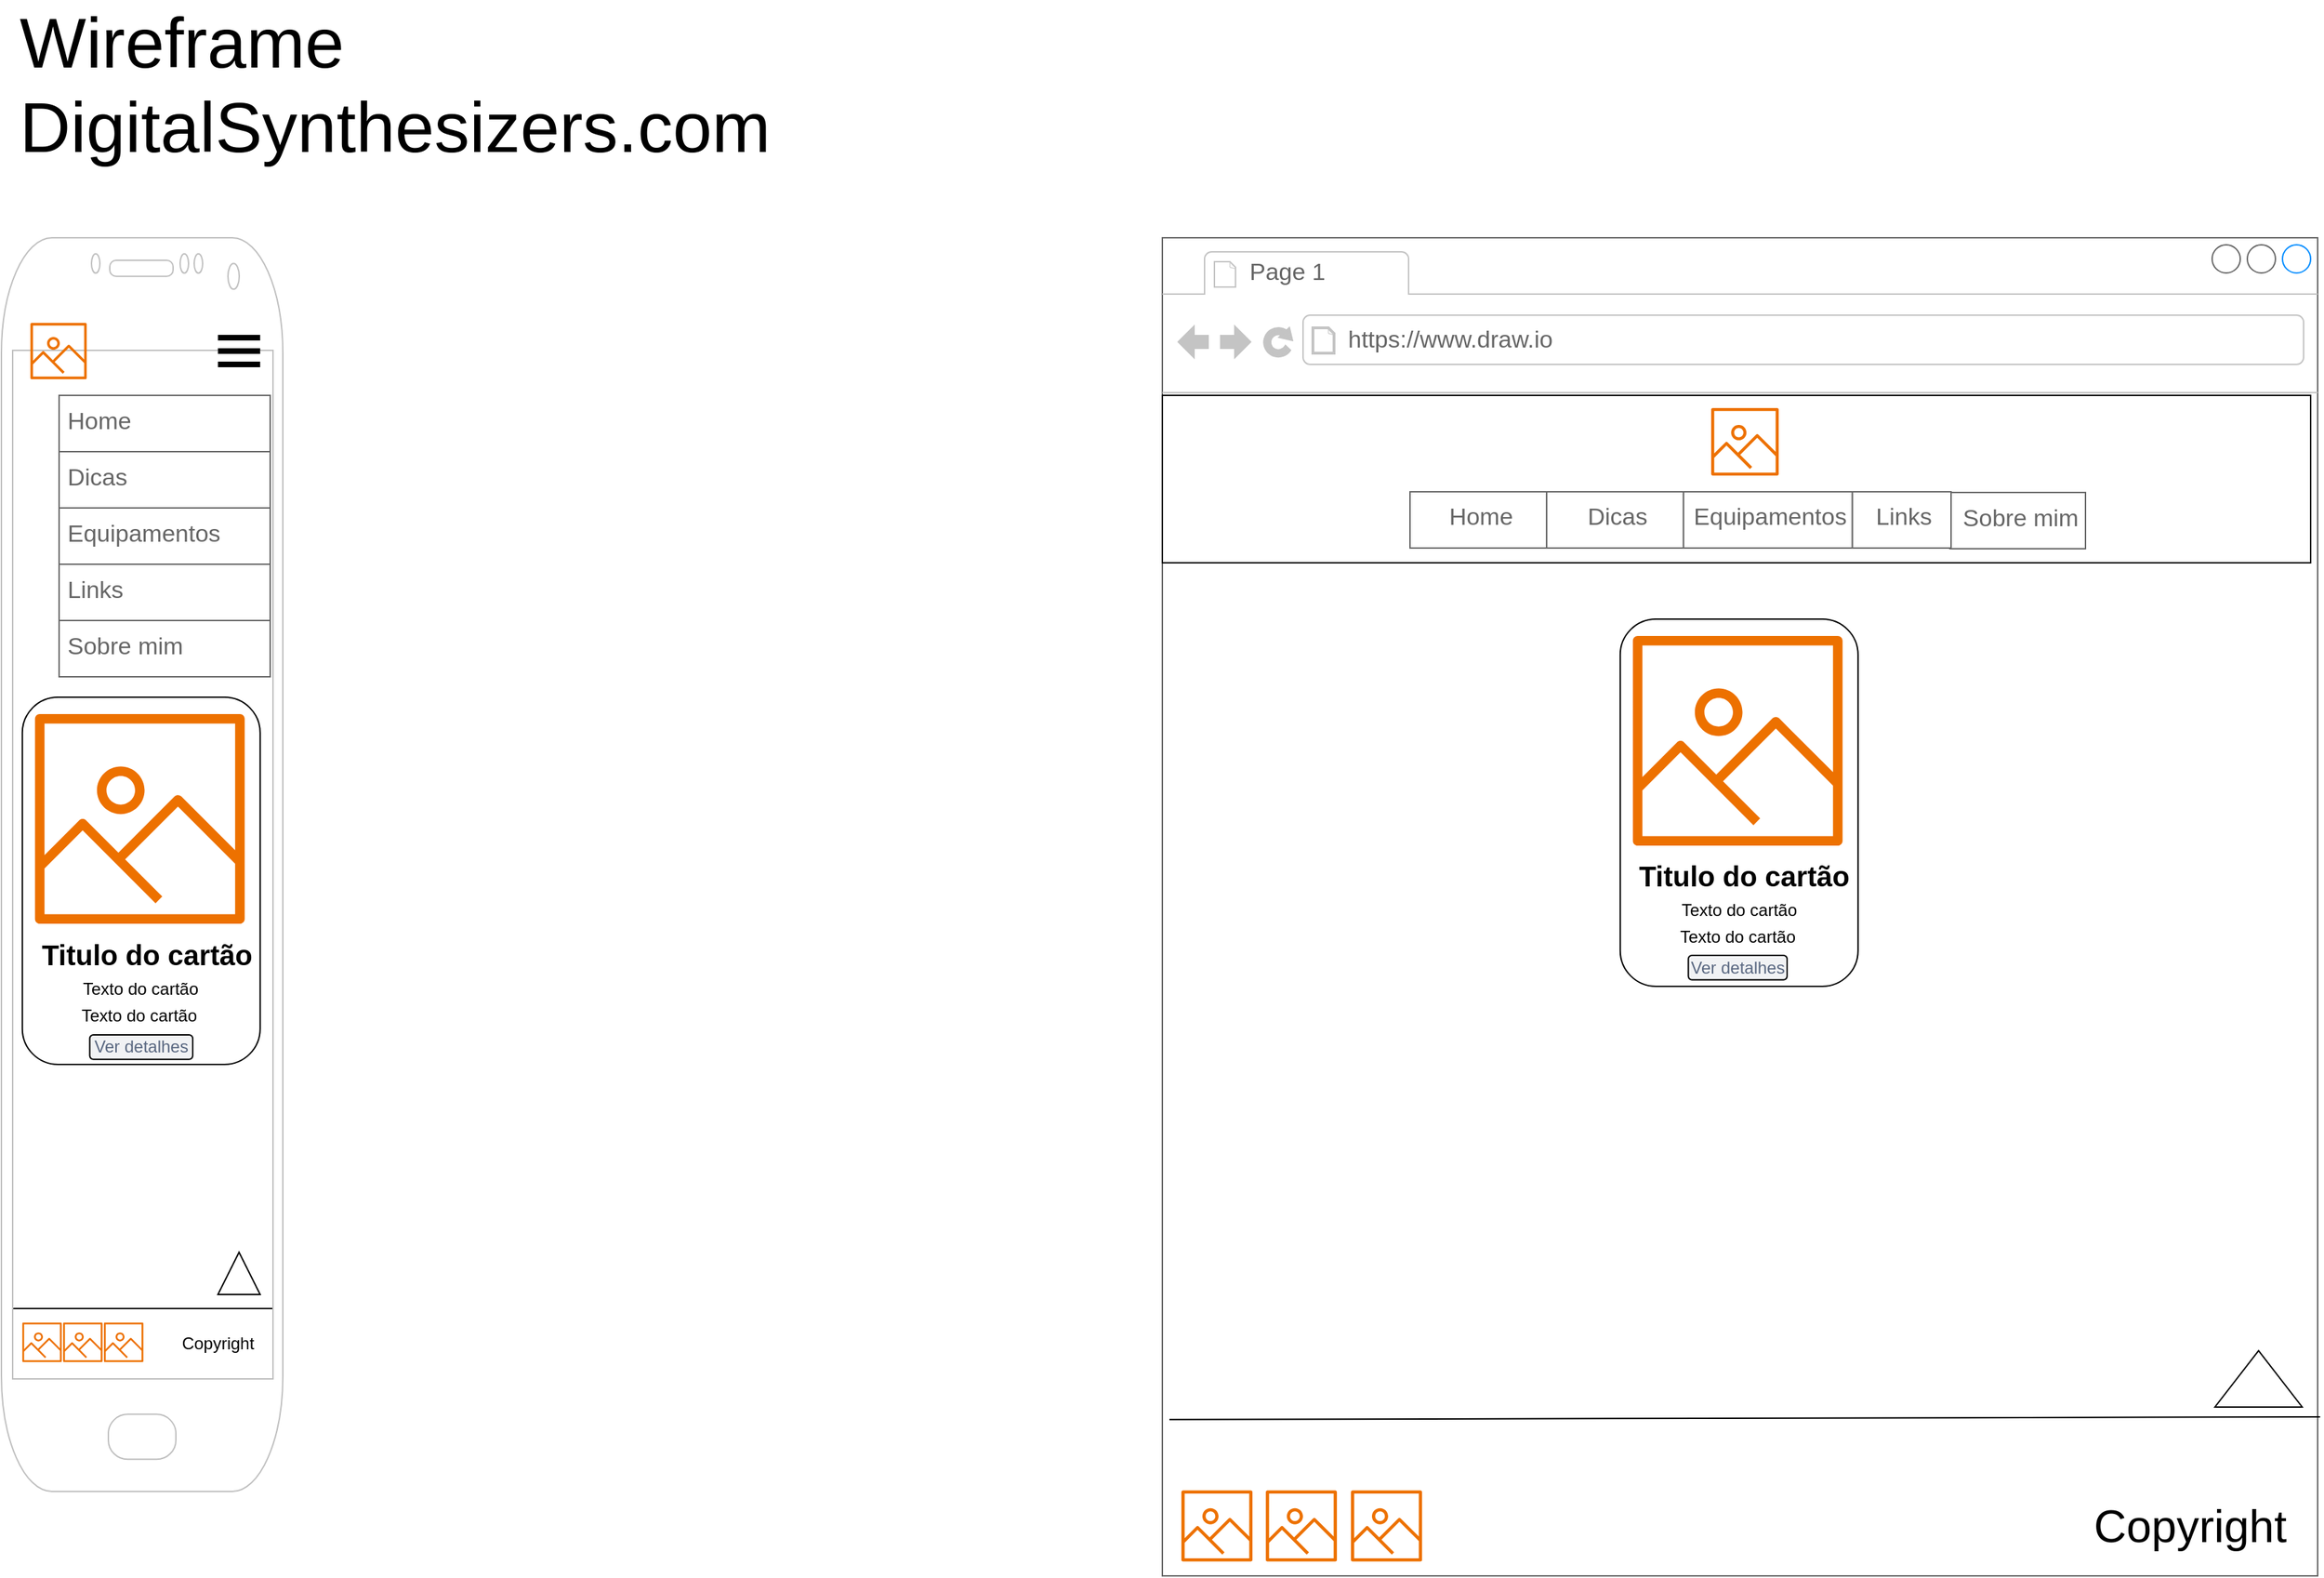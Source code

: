 <mxfile version="24.0.4" type="device">
  <diagram name="Página-1" id="FaP_dJT9hkuv4Exj-_sJ">
    <mxGraphModel dx="1823" dy="1325" grid="1" gridSize="10" guides="1" tooltips="1" connect="1" arrows="1" fold="1" page="1" pageScale="1" pageWidth="827" pageHeight="1169" math="0" shadow="0">
      <root>
        <mxCell id="0" />
        <mxCell id="1" parent="0" />
        <mxCell id="19RHVUslfX-rteBm91JF-3" value="" style="strokeWidth=1;shadow=0;dashed=0;align=center;html=1;shape=mxgraph.mockup.containers.browserWindow;rSize=0;strokeColor=#666666;strokeColor2=#008cff;strokeColor3=#c4c4c4;mainText=,;recursiveResize=0;container=0;" parent="1" vertex="1">
          <mxGeometry x="1654" y="209" width="821" height="951" as="geometry" />
        </mxCell>
        <mxCell id="giOqo-i87lCZL18woFMz-3" value="" style="rounded=0;whiteSpace=wrap;html=1;" vertex="1" parent="1">
          <mxGeometry x="1654" y="321" width="816" height="119" as="geometry" />
        </mxCell>
        <mxCell id="giOqo-i87lCZL18woFMz-1" value="" style="rounded=0;whiteSpace=wrap;html=1;" vertex="1" parent="1">
          <mxGeometry x="833.37" y="970" width="190" height="50" as="geometry" />
        </mxCell>
        <mxCell id="19RHVUslfX-rteBm91JF-1" value="" style="verticalLabelPosition=bottom;verticalAlign=top;html=1;shadow=0;dashed=0;strokeWidth=1;shape=mxgraph.android.phone2;strokeColor=#c0c0c0;" parent="1" vertex="1">
          <mxGeometry x="829" y="209" width="200" height="891" as="geometry" />
        </mxCell>
        <mxCell id="19RHVUslfX-rteBm91JF-6" value="" style="sketch=0;outlineConnect=0;fontColor=#232F3E;gradientColor=none;fillColor=#ED7100;strokeColor=none;dashed=0;verticalLabelPosition=bottom;verticalAlign=top;align=center;html=1;fontSize=12;fontStyle=0;aspect=fixed;pointerEvents=1;shape=mxgraph.aws4.container_registry_image;" parent="1" vertex="1">
          <mxGeometry x="849.62" y="269.5" width="40" height="40" as="geometry" />
        </mxCell>
        <mxCell id="19RHVUslfX-rteBm91JF-7" value="" style="sketch=0;outlineConnect=0;fontColor=#232F3E;gradientColor=none;fillColor=#ED7100;strokeColor=none;dashed=0;verticalLabelPosition=bottom;verticalAlign=top;align=center;html=1;fontSize=12;fontStyle=0;aspect=fixed;pointerEvents=1;shape=mxgraph.aws4.container_registry_image;" parent="1" vertex="1">
          <mxGeometry x="843.87" y="980" width="28" height="28" as="geometry" />
        </mxCell>
        <mxCell id="19RHVUslfX-rteBm91JF-8" value="" style="sketch=0;outlineConnect=0;fontColor=#232F3E;gradientColor=none;fillColor=#ED7100;strokeColor=none;dashed=0;verticalLabelPosition=bottom;verticalAlign=top;align=center;html=1;fontSize=12;fontStyle=0;aspect=fixed;pointerEvents=1;shape=mxgraph.aws4.container_registry_image;" parent="1" vertex="1">
          <mxGeometry x="872.87" y="980" width="28" height="28" as="geometry" />
        </mxCell>
        <mxCell id="19RHVUslfX-rteBm91JF-9" value="" style="sketch=0;outlineConnect=0;fontColor=#232F3E;gradientColor=none;fillColor=#ED7100;strokeColor=none;dashed=0;verticalLabelPosition=bottom;verticalAlign=top;align=center;html=1;fontSize=12;fontStyle=0;aspect=fixed;pointerEvents=1;shape=mxgraph.aws4.container_registry_image;" parent="1" vertex="1">
          <mxGeometry x="901.87" y="980" width="28" height="28" as="geometry" />
        </mxCell>
        <mxCell id="19RHVUslfX-rteBm91JF-10" value="Copyright" style="text;html=1;strokeColor=none;fillColor=none;align=center;verticalAlign=middle;whiteSpace=wrap;rounded=0;" parent="1" vertex="1">
          <mxGeometry x="952.87" y="980" width="60" height="30" as="geometry" />
        </mxCell>
        <mxCell id="19RHVUslfX-rteBm91JF-19" value="" style="verticalLabelPosition=bottom;shadow=0;dashed=0;align=center;html=1;verticalAlign=top;shape=mxgraph.electrical.transmission.3_line_bus;strokeWidth=4;" parent="1" vertex="1">
          <mxGeometry x="982.87" y="280" width="30" height="19" as="geometry" />
        </mxCell>
        <mxCell id="19RHVUslfX-rteBm91JF-21" value="" style="html=1;shadow=0;dashed=0;align=center;verticalAlign=middle;shape=mxgraph.arrows2.arrow;dy=0.6;dx=40;direction=north;notch=0;" parent="1" vertex="1">
          <mxGeometry x="982.87" y="930" width="30" height="30" as="geometry" />
        </mxCell>
        <mxCell id="19RHVUslfX-rteBm91JF-33" value="" style="group" parent="1" vertex="1" connectable="0">
          <mxGeometry x="870" y="321" width="150" height="200" as="geometry" />
        </mxCell>
        <mxCell id="19RHVUslfX-rteBm91JF-13" value="Home" style="strokeWidth=1;shadow=0;dashed=0;align=center;html=1;shape=mxgraph.mockup.text.textBox;fontColor=#666666;align=left;fontSize=17;spacingLeft=4;spacingTop=-3;whiteSpace=wrap;strokeColor=#666666;mainText=" parent="19RHVUslfX-rteBm91JF-33" vertex="1">
          <mxGeometry width="150" height="40" as="geometry" />
        </mxCell>
        <mxCell id="19RHVUslfX-rteBm91JF-14" value="Dicas" style="strokeWidth=1;shadow=0;dashed=0;align=center;html=1;shape=mxgraph.mockup.text.textBox;fontColor=#666666;align=left;fontSize=17;spacingLeft=4;spacingTop=-3;whiteSpace=wrap;strokeColor=#666666;mainText=" parent="19RHVUslfX-rteBm91JF-33" vertex="1">
          <mxGeometry y="40" width="150" height="40" as="geometry" />
        </mxCell>
        <mxCell id="19RHVUslfX-rteBm91JF-15" value="Equipamentos" style="strokeWidth=1;shadow=0;dashed=0;align=center;html=1;shape=mxgraph.mockup.text.textBox;fontColor=#666666;align=left;fontSize=17;spacingLeft=4;spacingTop=-3;whiteSpace=wrap;strokeColor=#666666;mainText=" parent="19RHVUslfX-rteBm91JF-33" vertex="1">
          <mxGeometry y="80" width="150" height="40" as="geometry" />
        </mxCell>
        <mxCell id="19RHVUslfX-rteBm91JF-16" value="Links" style="strokeWidth=1;shadow=0;dashed=0;align=center;html=1;shape=mxgraph.mockup.text.textBox;fontColor=#666666;align=left;fontSize=17;spacingLeft=4;spacingTop=-3;whiteSpace=wrap;strokeColor=#666666;mainText=" parent="19RHVUslfX-rteBm91JF-33" vertex="1">
          <mxGeometry y="120" width="150" height="40" as="geometry" />
        </mxCell>
        <mxCell id="19RHVUslfX-rteBm91JF-17" value="Sobre mim" style="strokeWidth=1;shadow=0;dashed=0;align=center;html=1;shape=mxgraph.mockup.text.textBox;fontColor=#666666;align=left;fontSize=17;spacingLeft=4;spacingTop=-3;whiteSpace=wrap;strokeColor=#666666;mainText=" parent="19RHVUslfX-rteBm91JF-33" vertex="1">
          <mxGeometry y="160" width="150" height="40" as="geometry" />
        </mxCell>
        <mxCell id="19RHVUslfX-rteBm91JF-41" value="&lt;div style=&quot;&quot;&gt;&lt;span style=&quot;font-size: 50px; background-color: initial;&quot;&gt;Wireframe&lt;/span&gt;&lt;/div&gt;&lt;font style=&quot;font-size: 50px;&quot;&gt;&lt;div style=&quot;&quot;&gt;&lt;span style=&quot;background-color: initial;&quot;&gt;DigitalSynthesizers.com&lt;/span&gt;&lt;/div&gt;&lt;/font&gt;" style="text;html=1;strokeColor=none;fillColor=none;align=left;verticalAlign=middle;whiteSpace=wrap;rounded=0;" parent="1" vertex="1">
          <mxGeometry x="840" y="40" width="543" height="120" as="geometry" />
        </mxCell>
        <mxCell id="VqHraIQtky6QPpkY4Rgw-3" value="" style="rounded=1;whiteSpace=wrap;html=1;" parent="1" vertex="1">
          <mxGeometry x="843.87" y="535.5" width="169" height="261" as="geometry" />
        </mxCell>
        <mxCell id="VqHraIQtky6QPpkY4Rgw-4" value="" style="sketch=0;outlineConnect=0;fontColor=#232F3E;gradientColor=none;fillColor=#ED7100;strokeColor=none;dashed=0;verticalLabelPosition=bottom;verticalAlign=top;align=center;html=1;fontSize=12;fontStyle=0;aspect=fixed;pointerEvents=1;shape=mxgraph.aws4.container_registry_image;" parent="1" vertex="1">
          <mxGeometry x="852.87" y="547.5" width="149" height="149" as="geometry" />
        </mxCell>
        <mxCell id="VqHraIQtky6QPpkY4Rgw-5" value="&lt;font style=&quot;font-size: 20px;&quot;&gt;Titulo do cartão&lt;/font&gt;" style="text;strokeColor=none;fillColor=none;html=1;fontSize=24;fontStyle=1;verticalAlign=middle;align=center;" parent="1" vertex="1">
          <mxGeometry x="849.62" y="707.5" width="164.5" height="20" as="geometry" />
        </mxCell>
        <mxCell id="VqHraIQtky6QPpkY4Rgw-6" value="Texto do cartão" style="text;html=1;strokeColor=none;fillColor=none;align=center;verticalAlign=middle;whiteSpace=wrap;rounded=0;" parent="1" vertex="1">
          <mxGeometry x="883.37" y="727.5" width="90" height="30" as="geometry" />
        </mxCell>
        <mxCell id="VqHraIQtky6QPpkY4Rgw-7" value="Texto do cartão" style="text;html=1;strokeColor=none;fillColor=none;align=center;verticalAlign=middle;whiteSpace=wrap;rounded=0;" parent="1" vertex="1">
          <mxGeometry x="882.37" y="746.5" width="90" height="30" as="geometry" />
        </mxCell>
        <mxCell id="VqHraIQtky6QPpkY4Rgw-54" value="Ver detalhes" style="rounded=1;fillColor=#F1F2F4;align=center;strokeColor=default;html=1;whiteSpace=wrap;fontColor=#596780;fontSize=12;sketch=0;" parent="1" vertex="1">
          <mxGeometry x="891.78" y="775.5" width="73.18" height="17.41" as="geometry" />
        </mxCell>
        <mxCell id="19RHVUslfX-rteBm91JF-4" value="Page 1" style="strokeWidth=1;shadow=0;dashed=0;align=center;html=1;shape=mxgraph.mockup.containers.anchor;fontSize=17;fontColor=#666666;align=left;whiteSpace=wrap;" parent="1" vertex="1">
          <mxGeometry x="1714" y="221" width="110" height="26" as="geometry" />
        </mxCell>
        <mxCell id="19RHVUslfX-rteBm91JF-5" value="https://www.draw.io" style="strokeWidth=1;shadow=0;dashed=0;align=center;html=1;shape=mxgraph.mockup.containers.anchor;rSize=0;fontSize=17;fontColor=#666666;align=left;" parent="1" vertex="1">
          <mxGeometry x="1784" y="269" width="250" height="26" as="geometry" />
        </mxCell>
        <mxCell id="19RHVUslfX-rteBm91JF-36" value="" style="sketch=0;outlineConnect=0;fontColor=#232F3E;gradientColor=none;fillColor=#ED7100;strokeColor=none;dashed=0;verticalLabelPosition=bottom;verticalAlign=top;align=center;html=1;fontSize=12;fontStyle=0;aspect=fixed;pointerEvents=1;shape=mxgraph.aws4.container_registry_image;" parent="1" vertex="1">
          <mxGeometry x="1788.04" y="1099.25" width="50.5" height="50.5" as="geometry" />
        </mxCell>
        <mxCell id="19RHVUslfX-rteBm91JF-37" value="" style="sketch=0;outlineConnect=0;fontColor=#232F3E;gradientColor=none;fillColor=#ED7100;strokeColor=none;dashed=0;verticalLabelPosition=bottom;verticalAlign=top;align=center;html=1;fontSize=12;fontStyle=0;aspect=fixed;pointerEvents=1;shape=mxgraph.aws4.container_registry_image;" parent="1" vertex="1">
          <mxGeometry x="1727.54" y="1099.25" width="50.5" height="50.5" as="geometry" />
        </mxCell>
        <mxCell id="19RHVUslfX-rteBm91JF-38" value="" style="sketch=0;outlineConnect=0;fontColor=#232F3E;gradientColor=none;fillColor=#ED7100;strokeColor=none;dashed=0;verticalLabelPosition=bottom;verticalAlign=top;align=center;html=1;fontSize=12;fontStyle=0;aspect=fixed;pointerEvents=1;shape=mxgraph.aws4.container_registry_image;" parent="1" vertex="1">
          <mxGeometry x="1667.54" y="1099.25" width="50.5" height="50.5" as="geometry" />
        </mxCell>
        <mxCell id="19RHVUslfX-rteBm91JF-39" value="&lt;font style=&quot;font-size: 32px;&quot;&gt;Copyright&lt;/font&gt;" style="text;html=1;strokeColor=none;fillColor=none;align=center;verticalAlign=middle;whiteSpace=wrap;rounded=0;" parent="1" vertex="1">
          <mxGeometry x="2310" y="1104.5" width="149" height="40" as="geometry" />
        </mxCell>
        <mxCell id="19RHVUslfX-rteBm91JF-40" value="" style="html=1;shadow=0;dashed=0;align=center;verticalAlign=middle;shape=mxgraph.arrows2.arrow;dy=0.6;dx=40;direction=north;notch=0;" parent="1" vertex="1">
          <mxGeometry x="2402" y="1000" width="62" height="40" as="geometry" />
        </mxCell>
        <mxCell id="19RHVUslfX-rteBm91JF-34" value="" style="endArrow=none;html=1;rounded=0;exitX=0.999;exitY=0.378;exitDx=0;exitDy=0;exitPerimeter=0;entryX=0.003;entryY=0.38;entryDx=0;entryDy=0;entryPerimeter=0;" parent="1" edge="1">
          <mxGeometry width="50" height="50" relative="1" as="geometry">
            <mxPoint x="2476.719" y="1046.978" as="sourcePoint" />
            <mxPoint x="1659.003" y="1048.88" as="targetPoint" />
          </mxGeometry>
        </mxCell>
        <mxCell id="VqHraIQtky6QPpkY4Rgw-34" value="" style="rounded=1;whiteSpace=wrap;html=1;" parent="1" vertex="1">
          <mxGeometry x="1979.38" y="480" width="169" height="261" as="geometry" />
        </mxCell>
        <mxCell id="VqHraIQtky6QPpkY4Rgw-35" value="" style="sketch=0;outlineConnect=0;fontColor=#232F3E;gradientColor=none;fillColor=#ED7100;strokeColor=none;dashed=0;verticalLabelPosition=bottom;verticalAlign=top;align=center;html=1;fontSize=12;fontStyle=0;aspect=fixed;pointerEvents=1;shape=mxgraph.aws4.container_registry_image;" parent="1" vertex="1">
          <mxGeometry x="1988.38" y="492" width="149" height="149" as="geometry" />
        </mxCell>
        <mxCell id="VqHraIQtky6QPpkY4Rgw-36" value="&lt;font style=&quot;font-size: 20px;&quot;&gt;Titulo do cartão&lt;/font&gt;" style="text;strokeColor=none;fillColor=none;html=1;fontSize=24;fontStyle=1;verticalAlign=middle;align=center;" parent="1" vertex="1">
          <mxGeometry x="1985.13" y="652" width="164.5" height="20" as="geometry" />
        </mxCell>
        <mxCell id="VqHraIQtky6QPpkY4Rgw-37" value="Texto do cartão" style="text;html=1;strokeColor=none;fillColor=none;align=center;verticalAlign=middle;whiteSpace=wrap;rounded=0;" parent="1" vertex="1">
          <mxGeometry x="2018.88" y="672" width="90" height="30" as="geometry" />
        </mxCell>
        <mxCell id="VqHraIQtky6QPpkY4Rgw-38" value="Texto do cartão" style="text;html=1;strokeColor=none;fillColor=none;align=center;verticalAlign=middle;whiteSpace=wrap;rounded=0;" parent="1" vertex="1">
          <mxGeometry x="2017.88" y="691" width="90" height="30" as="geometry" />
        </mxCell>
        <mxCell id="VqHraIQtky6QPpkY4Rgw-53" value="Ver detalhes" style="rounded=1;fillColor=#F1F2F4;align=center;strokeColor=default;html=1;whiteSpace=wrap;fontColor=#596780;fontSize=12;sketch=0;" parent="1" vertex="1">
          <mxGeometry x="2027.78" y="719" width="70.19" height="17.41" as="geometry" />
        </mxCell>
        <mxCell id="19RHVUslfX-rteBm91JF-25" value="" style="sketch=0;outlineConnect=0;fontColor=#232F3E;gradientColor=none;fillColor=#ED7100;strokeColor=none;dashed=0;verticalLabelPosition=bottom;verticalAlign=top;align=center;html=1;fontSize=12;fontStyle=0;aspect=fixed;pointerEvents=1;shape=mxgraph.aws4.container_registry_image;" parent="1" vertex="1">
          <mxGeometry x="2044" y="330" width="48" height="48" as="geometry" />
        </mxCell>
        <mxCell id="giOqo-i87lCZL18woFMz-9" value="" style="group;verticalAlign=middle;align=center;" vertex="1" connectable="0" parent="1">
          <mxGeometry x="1830" y="389.5" width="480" height="40.5" as="geometry" />
        </mxCell>
        <mxCell id="giOqo-i87lCZL18woFMz-7" value="" style="group" vertex="1" connectable="0" parent="giOqo-i87lCZL18woFMz-9">
          <mxGeometry x="194.247" width="285.753" height="40.5" as="geometry" />
        </mxCell>
        <mxCell id="19RHVUslfX-rteBm91JF-27" value="Sobre mim" style="strokeWidth=1;shadow=0;dashed=0;align=center;html=1;shape=mxgraph.mockup.text.textBox;fontColor=#666666;align=center;fontSize=17;spacingLeft=4;spacingTop=-3;whiteSpace=wrap;strokeColor=#666666;mainText=" parent="giOqo-i87lCZL18woFMz-7" vertex="1">
          <mxGeometry x="189.432" y="0.5" width="96.321" height="40" as="geometry" />
        </mxCell>
        <mxCell id="19RHVUslfX-rteBm91JF-29" value="Links" style="strokeWidth=1;shadow=0;dashed=0;align=center;html=1;shape=mxgraph.mockup.text.textBox;fontColor=#666666;align=center;fontSize=17;spacingLeft=4;spacingTop=-3;whiteSpace=wrap;strokeColor=#666666;mainText=" parent="giOqo-i87lCZL18woFMz-7" vertex="1">
          <mxGeometry x="120" width="70.23" height="40" as="geometry" />
        </mxCell>
        <mxCell id="19RHVUslfX-rteBm91JF-30" value="Equipamentos" style="strokeWidth=1;shadow=0;dashed=0;align=center;html=1;shape=mxgraph.mockup.text.textBox;fontColor=#666666;align=center;fontSize=17;spacingLeft=4;spacingTop=-3;whiteSpace=wrap;strokeColor=#666666;mainText=" parent="giOqo-i87lCZL18woFMz-7" vertex="1">
          <mxGeometry width="120" height="40" as="geometry" />
        </mxCell>
        <mxCell id="giOqo-i87lCZL18woFMz-8" value="" style="group" vertex="1" connectable="0" parent="giOqo-i87lCZL18woFMz-9">
          <mxGeometry width="194.247" height="40" as="geometry" />
        </mxCell>
        <mxCell id="19RHVUslfX-rteBm91JF-31" value="Home" style="strokeWidth=1;shadow=0;dashed=0;align=center;html=1;shape=mxgraph.mockup.text.textBox;fontColor=#666666;align=center;fontSize=17;spacingLeft=4;spacingTop=-3;whiteSpace=wrap;strokeColor=#666666;mainText=" parent="giOqo-i87lCZL18woFMz-8" vertex="1">
          <mxGeometry width="97.124" height="40" as="geometry" />
        </mxCell>
        <mxCell id="giOqo-i87lCZL18woFMz-6" value="Dicas" style="strokeWidth=1;shadow=0;dashed=0;align=center;html=1;shape=mxgraph.mockup.text.textBox;fontColor=#666666;align=center;fontSize=17;spacingLeft=4;spacingTop=-3;whiteSpace=wrap;strokeColor=#666666;mainText=" vertex="1" parent="giOqo-i87lCZL18woFMz-8">
          <mxGeometry x="97.123" width="97.124" height="40" as="geometry" />
        </mxCell>
      </root>
    </mxGraphModel>
  </diagram>
</mxfile>
